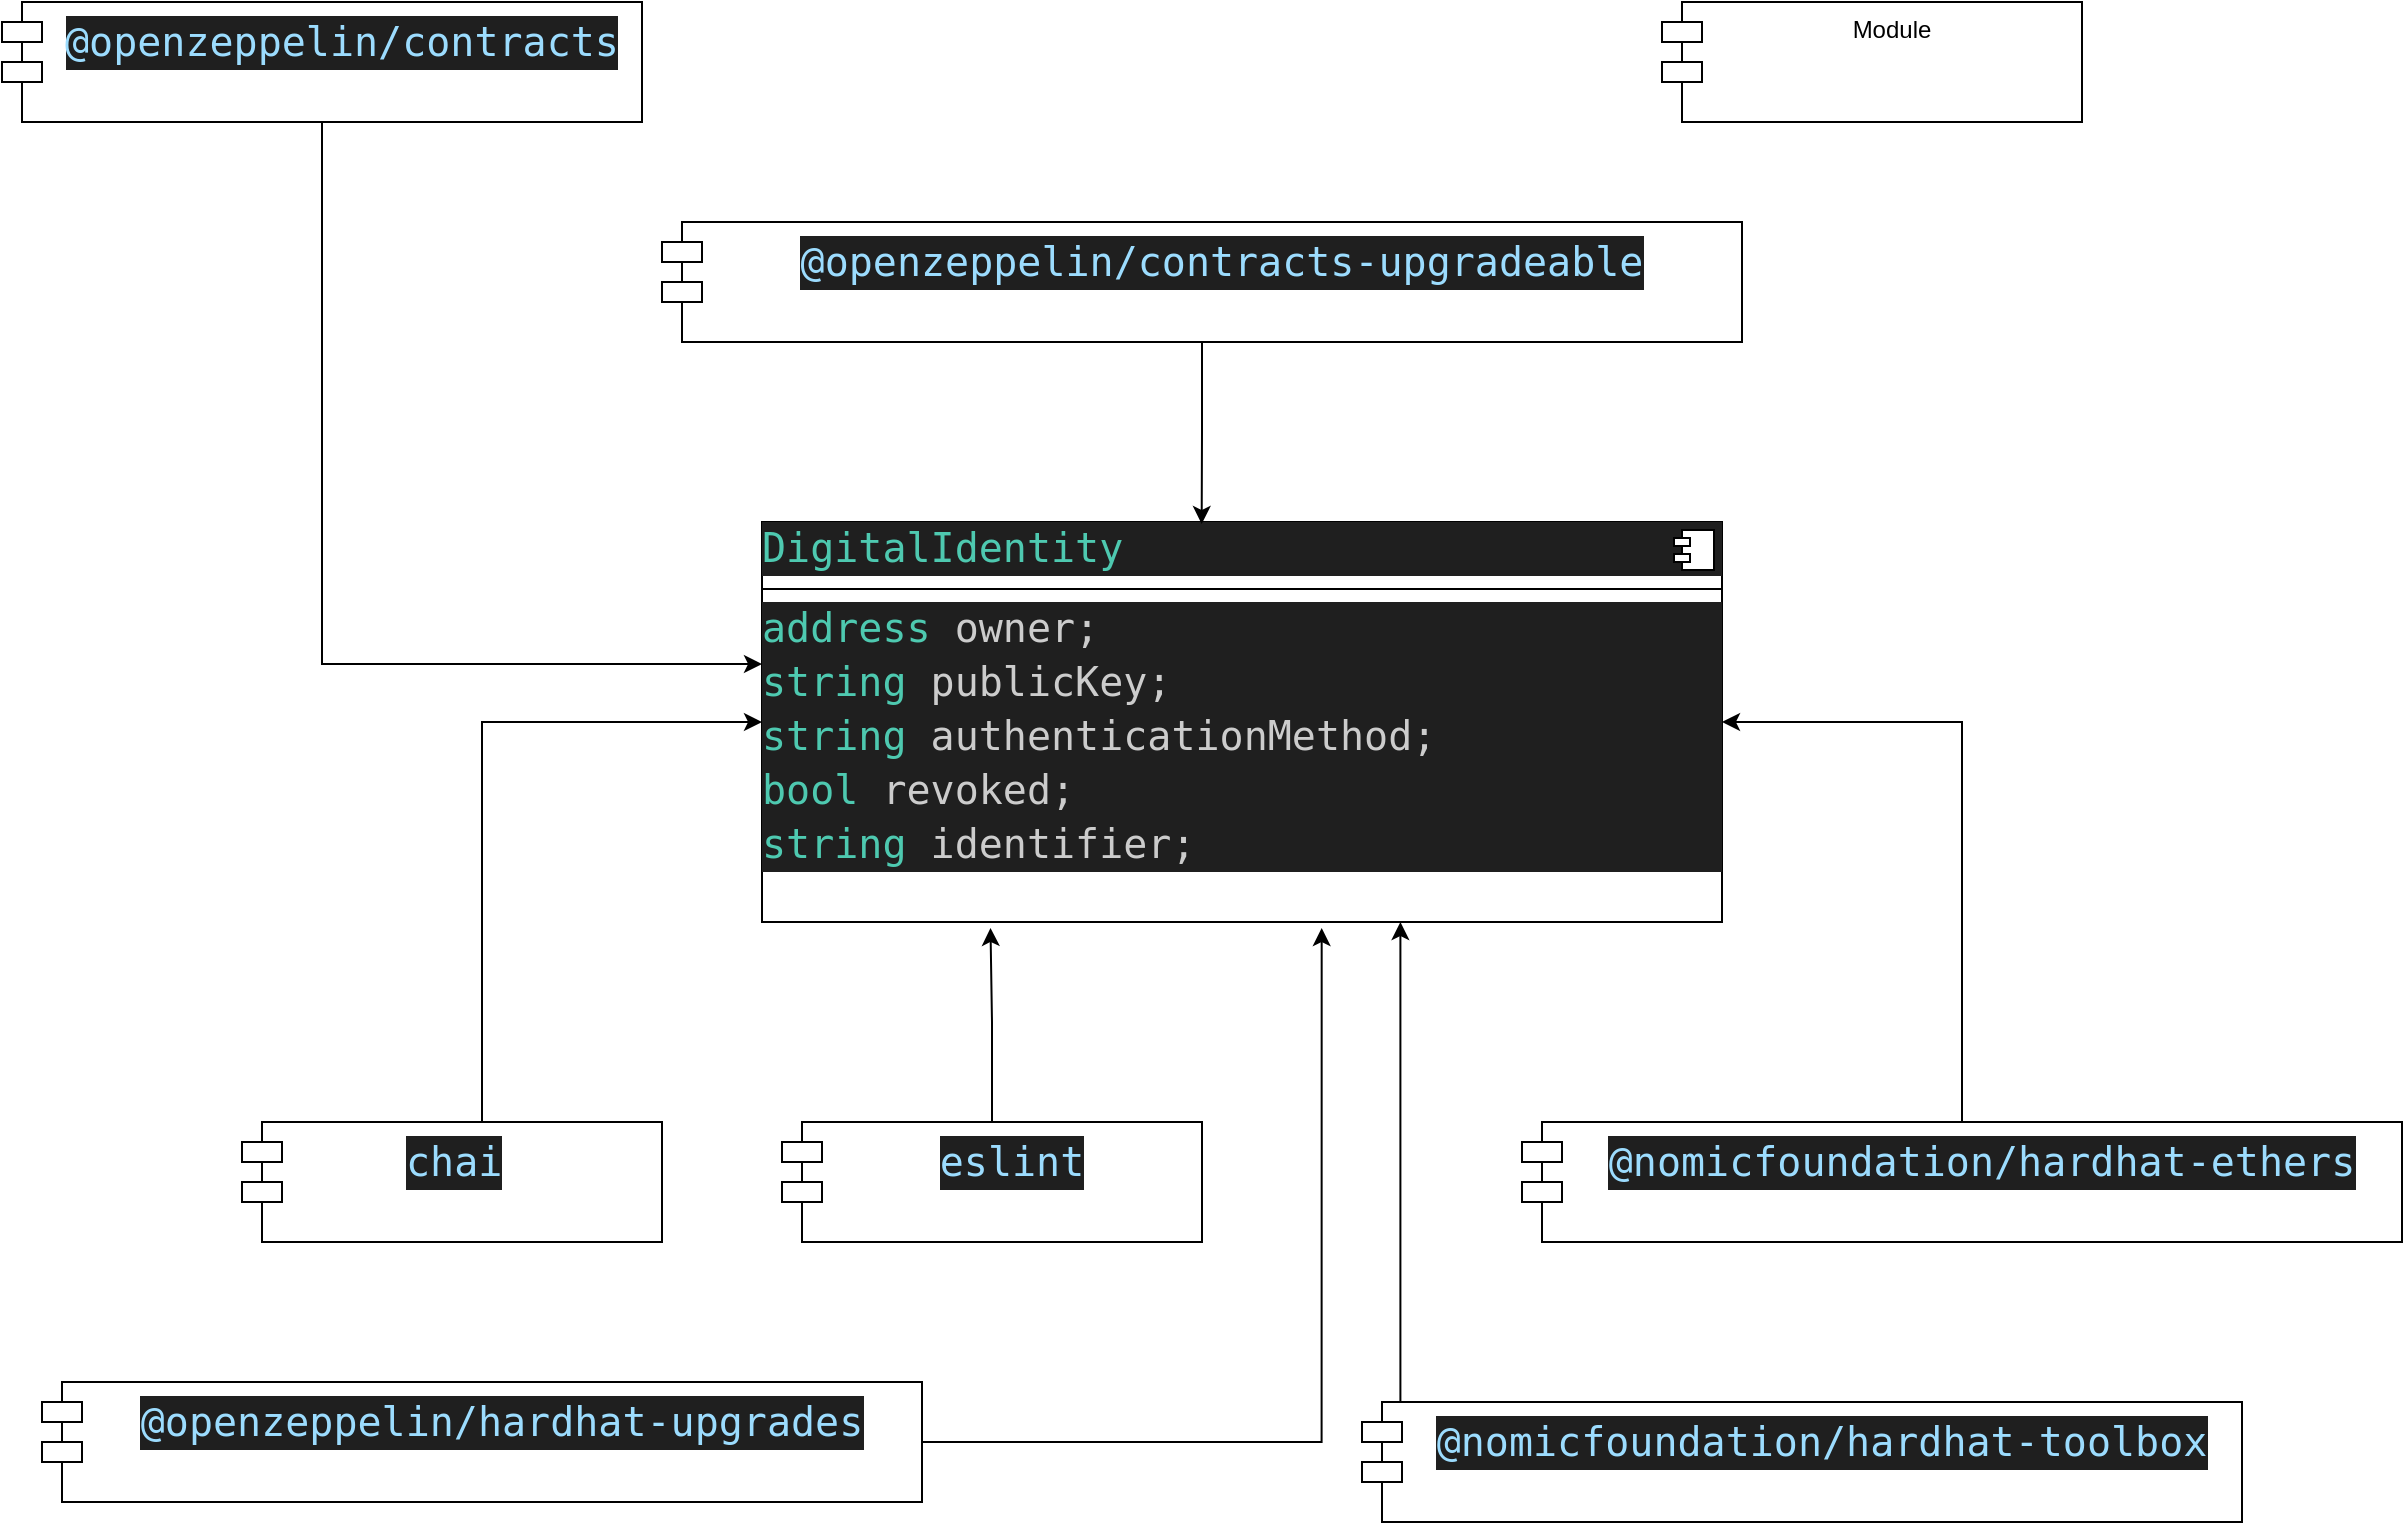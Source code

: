 <mxfile version="24.8.4">
  <diagram name="Page-1" id="rN1usFw5A0tOMssHL1oh">
    <mxGraphModel dx="1364" dy="793" grid="1" gridSize="10" guides="1" tooltips="1" connect="1" arrows="1" fold="1" page="1" pageScale="1" pageWidth="850" pageHeight="1100" math="0" shadow="0">
      <root>
        <mxCell id="0" />
        <mxCell id="1" parent="0" />
        <mxCell id="nD6LJxrzYYjDcoR9Uwut-1" value="&lt;div style=&quot;color: rgb(204, 204, 204); background-color: rgb(31, 31, 31); font-family: &amp;quot;Droid Sans Mono&amp;quot;, &amp;quot;monospace&amp;quot;, monospace; font-size: 20px; line-height: 27px; white-space: pre;&quot;&gt;&lt;span style=&quot;color: #4ec9b0;&quot;&gt;DigitalIdentity&lt;/span&gt;&lt;/div&gt;&lt;hr size=&quot;1&quot; style=&quot;border-style:solid;&quot;&gt;&lt;div style=&quot;color: rgb(204, 204, 204); background-color: rgb(31, 31, 31); font-family: &amp;quot;Droid Sans Mono&amp;quot;, &amp;quot;monospace&amp;quot;, monospace; font-size: 20px; line-height: 27px; white-space: pre;&quot;&gt;&lt;div&gt;&lt;span style=&quot;color: #4ec9b0;&quot;&gt;address&lt;/span&gt; owner;&lt;/div&gt;&lt;div&gt;&lt;span style=&quot;color: #4ec9b0;&quot;&gt;string&lt;/span&gt; publicKey;&lt;/div&gt;&lt;div&gt;&lt;span style=&quot;color: #4ec9b0;&quot;&gt;string&lt;/span&gt; authenticationMethod;&lt;/div&gt;&lt;div&gt;&lt;span style=&quot;color: #4ec9b0;&quot;&gt;bool&lt;/span&gt; revoked;&lt;/div&gt;&lt;div&gt;&lt;span style=&quot;color: #4ec9b0;&quot;&gt;string&lt;/span&gt; identifier;&lt;/div&gt;&lt;/div&gt;" style="align=left;overflow=fill;html=1;dropTarget=0;whiteSpace=wrap;" vertex="1" parent="1">
          <mxGeometry x="400" y="370" width="480" height="200" as="geometry" />
        </mxCell>
        <mxCell id="nD6LJxrzYYjDcoR9Uwut-2" value="" style="shape=component;jettyWidth=8;jettyHeight=4;" vertex="1" parent="nD6LJxrzYYjDcoR9Uwut-1">
          <mxGeometry x="1" width="20" height="20" relative="1" as="geometry">
            <mxPoint x="-24" y="4" as="offset" />
          </mxGeometry>
        </mxCell>
        <mxCell id="nD6LJxrzYYjDcoR9Uwut-3" value="&lt;div style=&quot;color: rgb(204, 204, 204); background-color: rgb(31, 31, 31); font-family: &amp;quot;Droid Sans Mono&amp;quot;, &amp;quot;monospace&amp;quot;, monospace; font-size: 20px; line-height: 27px; white-space: pre;&quot;&gt;&lt;span style=&quot;color: #9cdcfe;&quot;&gt;@openzeppelin/contracts&lt;/span&gt;&lt;/div&gt;" style="shape=module;align=left;spacingLeft=20;align=center;verticalAlign=top;whiteSpace=wrap;html=1;" vertex="1" parent="1">
          <mxGeometry x="20" y="110" width="320" height="60" as="geometry" />
        </mxCell>
        <mxCell id="nD6LJxrzYYjDcoR9Uwut-4" value="&lt;div style=&quot;color: rgb(204, 204, 204); background-color: rgb(31, 31, 31); font-family: &amp;quot;Droid Sans Mono&amp;quot;, &amp;quot;monospace&amp;quot;, monospace; font-size: 20px; line-height: 27px; white-space: pre;&quot;&gt;&lt;span style=&quot;color: #9cdcfe;&quot;&gt;@openzeppelin/contracts-upgradeable&lt;/span&gt;&lt;/div&gt;" style="shape=module;align=left;spacingLeft=20;align=center;verticalAlign=top;whiteSpace=wrap;html=1;" vertex="1" parent="1">
          <mxGeometry x="350" y="220" width="540" height="60" as="geometry" />
        </mxCell>
        <mxCell id="nD6LJxrzYYjDcoR9Uwut-5" value="Module" style="shape=module;align=left;spacingLeft=20;align=center;verticalAlign=top;whiteSpace=wrap;html=1;" vertex="1" parent="1">
          <mxGeometry x="850" y="110" width="210" height="60" as="geometry" />
        </mxCell>
        <mxCell id="nD6LJxrzYYjDcoR9Uwut-16" style="edgeStyle=orthogonalEdgeStyle;rounded=0;orthogonalLoop=1;jettySize=auto;html=1;entryX=0;entryY=0.5;entryDx=0;entryDy=0;" edge="1" parent="1" source="nD6LJxrzYYjDcoR9Uwut-7" target="nD6LJxrzYYjDcoR9Uwut-1">
          <mxGeometry relative="1" as="geometry">
            <Array as="points">
              <mxPoint x="260" y="470" />
            </Array>
          </mxGeometry>
        </mxCell>
        <mxCell id="nD6LJxrzYYjDcoR9Uwut-7" value="" style="shape=module;align=left;spacingLeft=20;align=center;verticalAlign=top;whiteSpace=wrap;html=1;" vertex="1" parent="1">
          <mxGeometry x="140" y="670" width="210" height="60" as="geometry" />
        </mxCell>
        <mxCell id="nD6LJxrzYYjDcoR9Uwut-8" value="&lt;div style=&quot;color: rgb(204, 204, 204); background-color: rgb(31, 31, 31); font-family: &amp;quot;Droid Sans Mono&amp;quot;, &amp;quot;monospace&amp;quot;, monospace; font-size: 20px; line-height: 27px; white-space: pre;&quot;&gt;&lt;span style=&quot;color: #9cdcfe;&quot;&gt;eslint&lt;/span&gt;&lt;/div&gt;" style="shape=module;align=left;spacingLeft=20;align=center;verticalAlign=top;whiteSpace=wrap;html=1;" vertex="1" parent="1">
          <mxGeometry x="410" y="670" width="210" height="60" as="geometry" />
        </mxCell>
        <mxCell id="nD6LJxrzYYjDcoR9Uwut-13" style="edgeStyle=orthogonalEdgeStyle;rounded=0;orthogonalLoop=1;jettySize=auto;html=1;entryX=1;entryY=0.5;entryDx=0;entryDy=0;" edge="1" parent="1" source="nD6LJxrzYYjDcoR9Uwut-9" target="nD6LJxrzYYjDcoR9Uwut-1">
          <mxGeometry relative="1" as="geometry" />
        </mxCell>
        <mxCell id="nD6LJxrzYYjDcoR9Uwut-9" value="&lt;div style=&quot;color: rgb(204, 204, 204); background-color: rgb(31, 31, 31); font-family: &amp;quot;Droid Sans Mono&amp;quot;, &amp;quot;monospace&amp;quot;, monospace; font-size: 20px; line-height: 27px; white-space: pre;&quot;&gt;&lt;span style=&quot;color: #9cdcfe;&quot;&gt;@nomicfoundation/hardhat-ethers&lt;/span&gt;&lt;/div&gt;" style="shape=module;align=left;spacingLeft=20;align=center;verticalAlign=top;whiteSpace=wrap;html=1;" vertex="1" parent="1">
          <mxGeometry x="780" y="670" width="440" height="60" as="geometry" />
        </mxCell>
        <mxCell id="nD6LJxrzYYjDcoR9Uwut-10" value="&lt;div style=&quot;color: #cccccc;background-color: #1f1f1f;font-family: &#39;Droid Sans Mono&#39;, &#39;monospace&#39;, monospace;font-weight: normal;font-size: 20px;line-height: 27px;white-space: pre;&quot;&gt;&lt;div&gt;&lt;span style=&quot;color: #9cdcfe;&quot;&gt;chai&lt;/span&gt;&lt;/div&gt;&lt;/div&gt;" style="text;whiteSpace=wrap;html=1;" vertex="1" parent="1">
          <mxGeometry x="220" y="670" width="80" height="50" as="geometry" />
        </mxCell>
        <mxCell id="nD6LJxrzYYjDcoR9Uwut-11" value="&lt;div style=&quot;color: rgb(204, 204, 204); background-color: rgb(31, 31, 31); font-family: &amp;quot;Droid Sans Mono&amp;quot;, &amp;quot;monospace&amp;quot;, monospace; font-size: 20px; line-height: 27px; white-space: pre;&quot;&gt;&lt;div style=&quot;line-height: 27px;&quot;&gt;&lt;span style=&quot;color: #9cdcfe;&quot;&gt;@nomicfoundation/hardhat-toolbox&lt;/span&gt;&lt;/div&gt;&lt;/div&gt;" style="shape=module;align=left;spacingLeft=20;align=center;verticalAlign=top;whiteSpace=wrap;html=1;" vertex="1" parent="1">
          <mxGeometry x="700" y="810" width="440" height="60" as="geometry" />
        </mxCell>
        <mxCell id="nD6LJxrzYYjDcoR9Uwut-14" style="edgeStyle=orthogonalEdgeStyle;rounded=0;orthogonalLoop=1;jettySize=auto;html=1;entryX=0.238;entryY=1.015;entryDx=0;entryDy=0;entryPerimeter=0;" edge="1" parent="1" source="nD6LJxrzYYjDcoR9Uwut-8" target="nD6LJxrzYYjDcoR9Uwut-1">
          <mxGeometry relative="1" as="geometry" />
        </mxCell>
        <mxCell id="nD6LJxrzYYjDcoR9Uwut-15" style="edgeStyle=orthogonalEdgeStyle;rounded=0;orthogonalLoop=1;jettySize=auto;html=1;entryX=0.665;entryY=1;entryDx=0;entryDy=0;entryPerimeter=0;" edge="1" parent="1" source="nD6LJxrzYYjDcoR9Uwut-11" target="nD6LJxrzYYjDcoR9Uwut-1">
          <mxGeometry relative="1" as="geometry">
            <Array as="points">
              <mxPoint x="720" y="690" />
            </Array>
          </mxGeometry>
        </mxCell>
        <mxCell id="nD6LJxrzYYjDcoR9Uwut-17" style="edgeStyle=orthogonalEdgeStyle;rounded=0;orthogonalLoop=1;jettySize=auto;html=1;entryX=0;entryY=0.355;entryDx=0;entryDy=0;entryPerimeter=0;" edge="1" parent="1" source="nD6LJxrzYYjDcoR9Uwut-3" target="nD6LJxrzYYjDcoR9Uwut-1">
          <mxGeometry relative="1" as="geometry">
            <Array as="points">
              <mxPoint x="180" y="441" />
            </Array>
          </mxGeometry>
        </mxCell>
        <mxCell id="nD6LJxrzYYjDcoR9Uwut-18" style="edgeStyle=orthogonalEdgeStyle;rounded=0;orthogonalLoop=1;jettySize=auto;html=1;entryX=0.458;entryY=0.005;entryDx=0;entryDy=0;entryPerimeter=0;" edge="1" parent="1" source="nD6LJxrzYYjDcoR9Uwut-4" target="nD6LJxrzYYjDcoR9Uwut-1">
          <mxGeometry relative="1" as="geometry" />
        </mxCell>
        <mxCell id="nD6LJxrzYYjDcoR9Uwut-19" value="&lt;div style=&quot;color: rgb(204, 204, 204); background-color: rgb(31, 31, 31); font-family: &amp;quot;Droid Sans Mono&amp;quot;, &amp;quot;monospace&amp;quot;, monospace; font-size: 20px; line-height: 27px; white-space: pre;&quot;&gt;&lt;div style=&quot;line-height: 27px;&quot;&gt;&lt;div style=&quot;line-height: 27px;&quot;&gt;&lt;span style=&quot;color: #9cdcfe;&quot;&gt;@openzeppelin/hardhat-upgrades&lt;/span&gt;&lt;/div&gt;&lt;/div&gt;&lt;/div&gt;" style="shape=module;align=left;spacingLeft=20;align=center;verticalAlign=top;whiteSpace=wrap;html=1;" vertex="1" parent="1">
          <mxGeometry x="40" y="800" width="440" height="60" as="geometry" />
        </mxCell>
        <mxCell id="nD6LJxrzYYjDcoR9Uwut-21" style="edgeStyle=orthogonalEdgeStyle;rounded=0;orthogonalLoop=1;jettySize=auto;html=1;entryX=0.583;entryY=1.015;entryDx=0;entryDy=0;entryPerimeter=0;" edge="1" parent="1" source="nD6LJxrzYYjDcoR9Uwut-19" target="nD6LJxrzYYjDcoR9Uwut-1">
          <mxGeometry relative="1" as="geometry">
            <Array as="points">
              <mxPoint x="680" y="830" />
            </Array>
          </mxGeometry>
        </mxCell>
      </root>
    </mxGraphModel>
  </diagram>
</mxfile>

